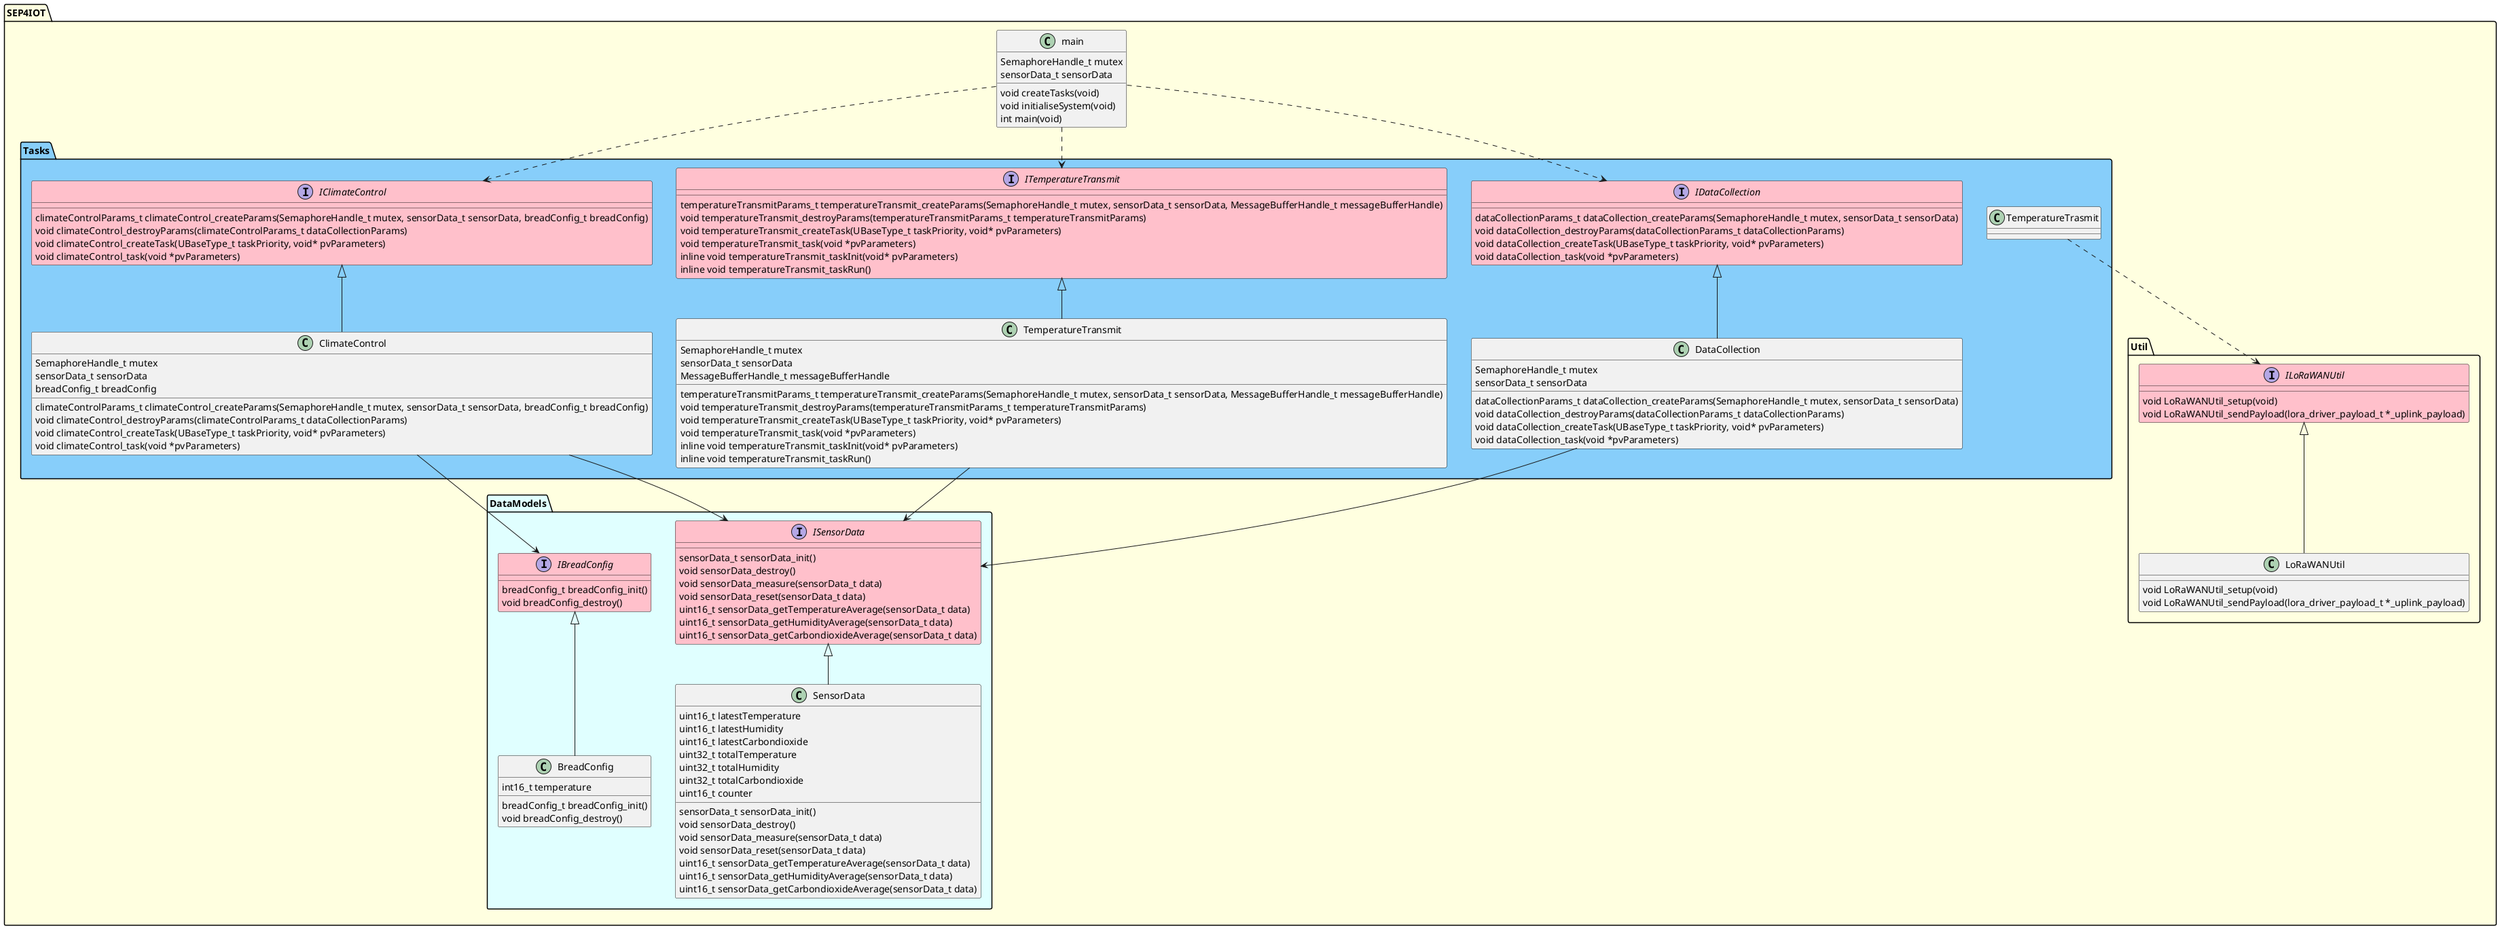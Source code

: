 @startuml ClassDiagram
namespace SEP4IOT #LightYellow {
    class main {
        {field} SemaphoreHandle_t mutex
        {field} sensorData_t sensorData
        {method} void createTasks(void)
        {method} void initialiseSystem(void)
        {method} int main(void)
    }

    namespace DataModels #LightCyan {
        interface ISensorData #Pink {
            {method} sensorData_t sensorData_init()
            {method} void sensorData_destroy()
            {method} void sensorData_measure(sensorData_t data)
            {method} void sensorData_reset(sensorData_t data)
            {method} uint16_t sensorData_getTemperatureAverage(sensorData_t data)
            {method} uint16_t sensorData_getHumidityAverage(sensorData_t data)
            {method} uint16_t sensorData_getCarbondioxideAverage(sensorData_t data)
        }
        
        class SensorData {
            {field} uint16_t latestTemperature
            {field} uint16_t latestHumidity
            {field} uint16_t latestCarbondioxide
            {field} uint32_t totalTemperature
            {field} uint32_t totalHumidity
            {field} uint32_t totalCarbondioxide
            {field} uint16_t counter
            {method} sensorData_t sensorData_init()
            {method} void sensorData_destroy()
            {method} void sensorData_measure(sensorData_t data)
            {method} void sensorData_reset(sensorData_t data)
            {method} uint16_t sensorData_getTemperatureAverage(sensorData_t data)
            {method} uint16_t sensorData_getHumidityAverage(sensorData_t data)
            {method} uint16_t sensorData_getCarbondioxideAverage(sensorData_t data)
        }

        interface IBreadConfig #Pink {
            {method} breadConfig_t breadConfig_init()
            {method} void breadConfig_destroy()
        }

        class BreadConfig {
            {field} int16_t temperature
            {method} breadConfig_t breadConfig_init()
            {method} void breadConfig_destroy()
        }
        IBreadConfig <|-- BreadConfig
        ISensorData <|-- SensorData
    }
    namespace Tasks #LightSkyBlue {

        interface IClimateControl #Pink {
            {method} climateControlParams_t climateControl_createParams(SemaphoreHandle_t mutex, sensorData_t sensorData, breadConfig_t breadConfig)
            {method} void climateControl_destroyParams(climateControlParams_t dataCollectionParams)
            {method} void climateControl_createTask(UBaseType_t taskPriority, void* pvParameters)
            {method} void climateControl_task(void *pvParameters)
        }

        class ClimateControl{
            {field} SemaphoreHandle_t mutex
            {field} sensorData_t sensorData
            {field} breadConfig_t breadConfig
            {method} climateControlParams_t climateControl_createParams(SemaphoreHandle_t mutex, sensorData_t sensorData, breadConfig_t breadConfig)
            {method} void climateControl_destroyParams(climateControlParams_t dataCollectionParams)
            {method} void climateControl_createTask(UBaseType_t taskPriority, void* pvParameters)
            {method} void climateControl_task(void *pvParameters)
        }

        interface IDataCollection #Pink {
            {method} dataCollectionParams_t dataCollection_createParams(SemaphoreHandle_t mutex, sensorData_t sensorData)
            {method} void dataCollection_destroyParams(dataCollectionParams_t dataCollectionParams)
            {method} void dataCollection_createTask(UBaseType_t taskPriority, void* pvParameters)
            {method} void dataCollection_task(void *pvParameters)
        }


        class DataCollection{
            {field} SemaphoreHandle_t mutex
            {field} sensorData_t sensorData
            {method} dataCollectionParams_t dataCollection_createParams(SemaphoreHandle_t mutex, sensorData_t sensorData)
            {method} void dataCollection_destroyParams(dataCollectionParams_t dataCollectionParams)
            {method} void dataCollection_createTask(UBaseType_t taskPriority, void* pvParameters)
            {method} void dataCollection_task(void *pvParameters)
        }

        interface ITemperatureTransmit #Pink {
            {method} temperatureTransmitParams_t temperatureTransmit_createParams(SemaphoreHandle_t mutex, sensorData_t sensorData, MessageBufferHandle_t messageBufferHandle)
            {method} void temperatureTransmit_destroyParams(temperatureTransmitParams_t temperatureTransmitParams)
            {method} void temperatureTransmit_createTask(UBaseType_t taskPriority, void* pvParameters)
            {method} void temperatureTransmit_task(void *pvParameters)
            {method} inline void temperatureTransmit_taskInit(void* pvParameters)
            {method} inline void temperatureTransmit_taskRun()
        }

        class TemperatureTransmit {
            {field} SemaphoreHandle_t mutex
            {field} sensorData_t sensorData
            {field} MessageBufferHandle_t messageBufferHandle
            {method} temperatureTransmitParams_t temperatureTransmit_createParams(SemaphoreHandle_t mutex, sensorData_t sensorData, MessageBufferHandle_t messageBufferHandle)
            {method} void temperatureTransmit_destroyParams(temperatureTransmitParams_t temperatureTransmitParams)
            {method} void temperatureTransmit_createTask(UBaseType_t taskPriority, void* pvParameters)
            {method} void temperatureTransmit_task(void *pvParameters)
            {method} inline void temperatureTransmit_taskInit(void* pvParameters)
            {method} inline void temperatureTransmit_taskRun()
        }

        ITemperatureTransmit <|-- TemperatureTransmit
        IDataCollection <|-- DataCollection
        IClimateControl <|-- ClimateControl
    }
    namespace Util {
        interface ILoRaWANUtil #Pink {
            {method} void LoRaWANUtil_setup(void)
            {method} void LoRaWANUtil_sendPayload(lora_driver_payload_t *_uplink_payload)
        }
        
        class LoRaWANUtil {
            {method} void LoRaWANUtil_setup(void)
            {method} void LoRaWANUtil_sendPayload(lora_driver_payload_t *_uplink_payload)
        }
        ILoRaWANUtil <|-- LoRaWANUtil
    }

    SEP4IOT.main ..> SEP4IOT.Tasks.ITemperatureTransmit
    SEP4IOT.main ..> SEP4IOT.Tasks.IDataCollection
    SEP4IOT.main ..> SEP4IOT.Tasks.IClimateControl
    SEP4IOT.Tasks.TemperatureTransmit --> SEP4IOT.DataModels.ISensorData
    SEP4IOT.Tasks.TemperatureTrasmit ..> SEP4IOT.Util.ILoRaWANUtil
    SEP4IOT.Tasks.DataCollection --> SEP4IOT.DataModels.ISensorData
    SEP4IOT.Tasks.ClimateControl --> SEP4IOT.DataModels.ISensorData
    SEP4IOT.Tasks.ClimateControl --> SEP4IOT.DataModels.IBreadConfig
}
@enduml
